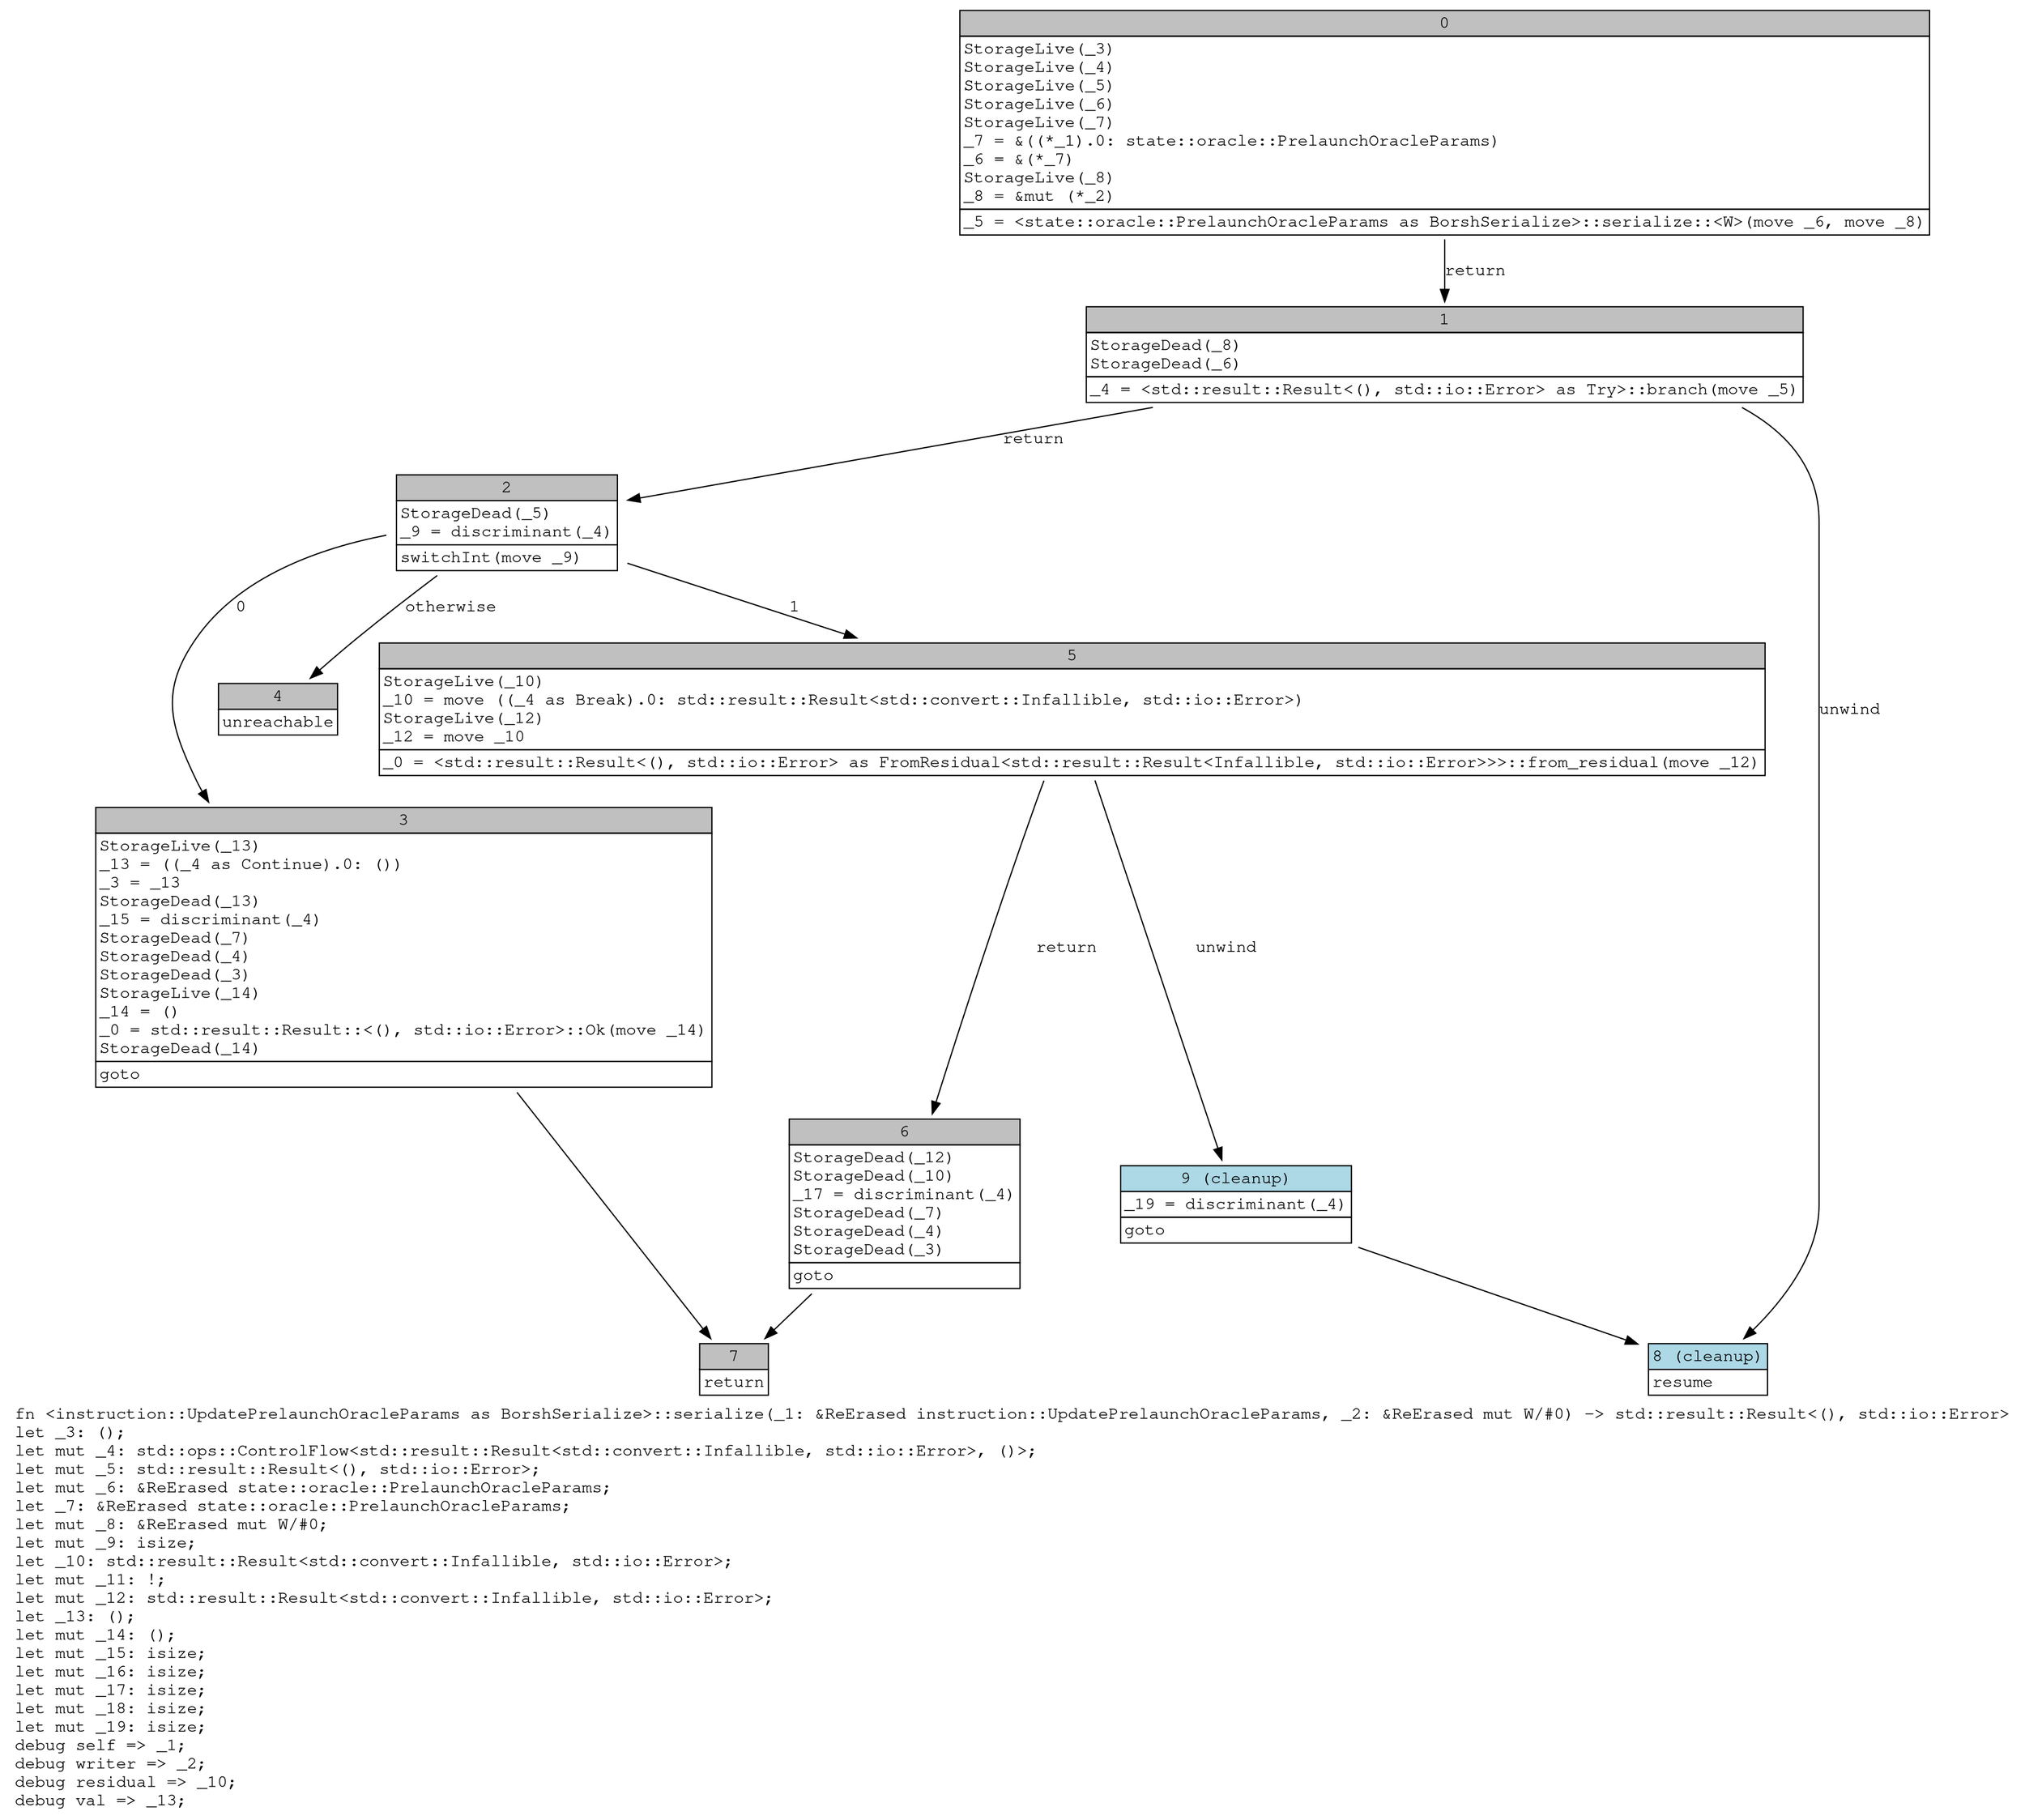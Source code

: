 digraph Mir_0_21642 {
    graph [fontname="Courier, monospace"];
    node [fontname="Courier, monospace"];
    edge [fontname="Courier, monospace"];
    label=<fn &lt;instruction::UpdatePrelaunchOracleParams as BorshSerialize&gt;::serialize(_1: &amp;ReErased instruction::UpdatePrelaunchOracleParams, _2: &amp;ReErased mut W/#0) -&gt; std::result::Result&lt;(), std::io::Error&gt;<br align="left"/>let _3: ();<br align="left"/>let mut _4: std::ops::ControlFlow&lt;std::result::Result&lt;std::convert::Infallible, std::io::Error&gt;, ()&gt;;<br align="left"/>let mut _5: std::result::Result&lt;(), std::io::Error&gt;;<br align="left"/>let mut _6: &amp;ReErased state::oracle::PrelaunchOracleParams;<br align="left"/>let _7: &amp;ReErased state::oracle::PrelaunchOracleParams;<br align="left"/>let mut _8: &amp;ReErased mut W/#0;<br align="left"/>let mut _9: isize;<br align="left"/>let _10: std::result::Result&lt;std::convert::Infallible, std::io::Error&gt;;<br align="left"/>let mut _11: !;<br align="left"/>let mut _12: std::result::Result&lt;std::convert::Infallible, std::io::Error&gt;;<br align="left"/>let _13: ();<br align="left"/>let mut _14: ();<br align="left"/>let mut _15: isize;<br align="left"/>let mut _16: isize;<br align="left"/>let mut _17: isize;<br align="left"/>let mut _18: isize;<br align="left"/>let mut _19: isize;<br align="left"/>debug self =&gt; _1;<br align="left"/>debug writer =&gt; _2;<br align="left"/>debug residual =&gt; _10;<br align="left"/>debug val =&gt; _13;<br align="left"/>>;
    bb0__0_21642 [shape="none", label=<<table border="0" cellborder="1" cellspacing="0"><tr><td bgcolor="gray" align="center" colspan="1">0</td></tr><tr><td align="left" balign="left">StorageLive(_3)<br/>StorageLive(_4)<br/>StorageLive(_5)<br/>StorageLive(_6)<br/>StorageLive(_7)<br/>_7 = &amp;((*_1).0: state::oracle::PrelaunchOracleParams)<br/>_6 = &amp;(*_7)<br/>StorageLive(_8)<br/>_8 = &amp;mut (*_2)<br/></td></tr><tr><td align="left">_5 = &lt;state::oracle::PrelaunchOracleParams as BorshSerialize&gt;::serialize::&lt;W&gt;(move _6, move _8)</td></tr></table>>];
    bb1__0_21642 [shape="none", label=<<table border="0" cellborder="1" cellspacing="0"><tr><td bgcolor="gray" align="center" colspan="1">1</td></tr><tr><td align="left" balign="left">StorageDead(_8)<br/>StorageDead(_6)<br/></td></tr><tr><td align="left">_4 = &lt;std::result::Result&lt;(), std::io::Error&gt; as Try&gt;::branch(move _5)</td></tr></table>>];
    bb2__0_21642 [shape="none", label=<<table border="0" cellborder="1" cellspacing="0"><tr><td bgcolor="gray" align="center" colspan="1">2</td></tr><tr><td align="left" balign="left">StorageDead(_5)<br/>_9 = discriminant(_4)<br/></td></tr><tr><td align="left">switchInt(move _9)</td></tr></table>>];
    bb3__0_21642 [shape="none", label=<<table border="0" cellborder="1" cellspacing="0"><tr><td bgcolor="gray" align="center" colspan="1">3</td></tr><tr><td align="left" balign="left">StorageLive(_13)<br/>_13 = ((_4 as Continue).0: ())<br/>_3 = _13<br/>StorageDead(_13)<br/>_15 = discriminant(_4)<br/>StorageDead(_7)<br/>StorageDead(_4)<br/>StorageDead(_3)<br/>StorageLive(_14)<br/>_14 = ()<br/>_0 = std::result::Result::&lt;(), std::io::Error&gt;::Ok(move _14)<br/>StorageDead(_14)<br/></td></tr><tr><td align="left">goto</td></tr></table>>];
    bb4__0_21642 [shape="none", label=<<table border="0" cellborder="1" cellspacing="0"><tr><td bgcolor="gray" align="center" colspan="1">4</td></tr><tr><td align="left">unreachable</td></tr></table>>];
    bb5__0_21642 [shape="none", label=<<table border="0" cellborder="1" cellspacing="0"><tr><td bgcolor="gray" align="center" colspan="1">5</td></tr><tr><td align="left" balign="left">StorageLive(_10)<br/>_10 = move ((_4 as Break).0: std::result::Result&lt;std::convert::Infallible, std::io::Error&gt;)<br/>StorageLive(_12)<br/>_12 = move _10<br/></td></tr><tr><td align="left">_0 = &lt;std::result::Result&lt;(), std::io::Error&gt; as FromResidual&lt;std::result::Result&lt;Infallible, std::io::Error&gt;&gt;&gt;::from_residual(move _12)</td></tr></table>>];
    bb6__0_21642 [shape="none", label=<<table border="0" cellborder="1" cellspacing="0"><tr><td bgcolor="gray" align="center" colspan="1">6</td></tr><tr><td align="left" balign="left">StorageDead(_12)<br/>StorageDead(_10)<br/>_17 = discriminant(_4)<br/>StorageDead(_7)<br/>StorageDead(_4)<br/>StorageDead(_3)<br/></td></tr><tr><td align="left">goto</td></tr></table>>];
    bb7__0_21642 [shape="none", label=<<table border="0" cellborder="1" cellspacing="0"><tr><td bgcolor="gray" align="center" colspan="1">7</td></tr><tr><td align="left">return</td></tr></table>>];
    bb8__0_21642 [shape="none", label=<<table border="0" cellborder="1" cellspacing="0"><tr><td bgcolor="lightblue" align="center" colspan="1">8 (cleanup)</td></tr><tr><td align="left">resume</td></tr></table>>];
    bb9__0_21642 [shape="none", label=<<table border="0" cellborder="1" cellspacing="0"><tr><td bgcolor="lightblue" align="center" colspan="1">9 (cleanup)</td></tr><tr><td align="left" balign="left">_19 = discriminant(_4)<br/></td></tr><tr><td align="left">goto</td></tr></table>>];
    bb0__0_21642 -> bb1__0_21642 [label="return"];
    bb1__0_21642 -> bb2__0_21642 [label="return"];
    bb1__0_21642 -> bb8__0_21642 [label="unwind"];
    bb2__0_21642 -> bb3__0_21642 [label="0"];
    bb2__0_21642 -> bb5__0_21642 [label="1"];
    bb2__0_21642 -> bb4__0_21642 [label="otherwise"];
    bb3__0_21642 -> bb7__0_21642 [label=""];
    bb5__0_21642 -> bb6__0_21642 [label="return"];
    bb5__0_21642 -> bb9__0_21642 [label="unwind"];
    bb6__0_21642 -> bb7__0_21642 [label=""];
    bb9__0_21642 -> bb8__0_21642 [label=""];
}
